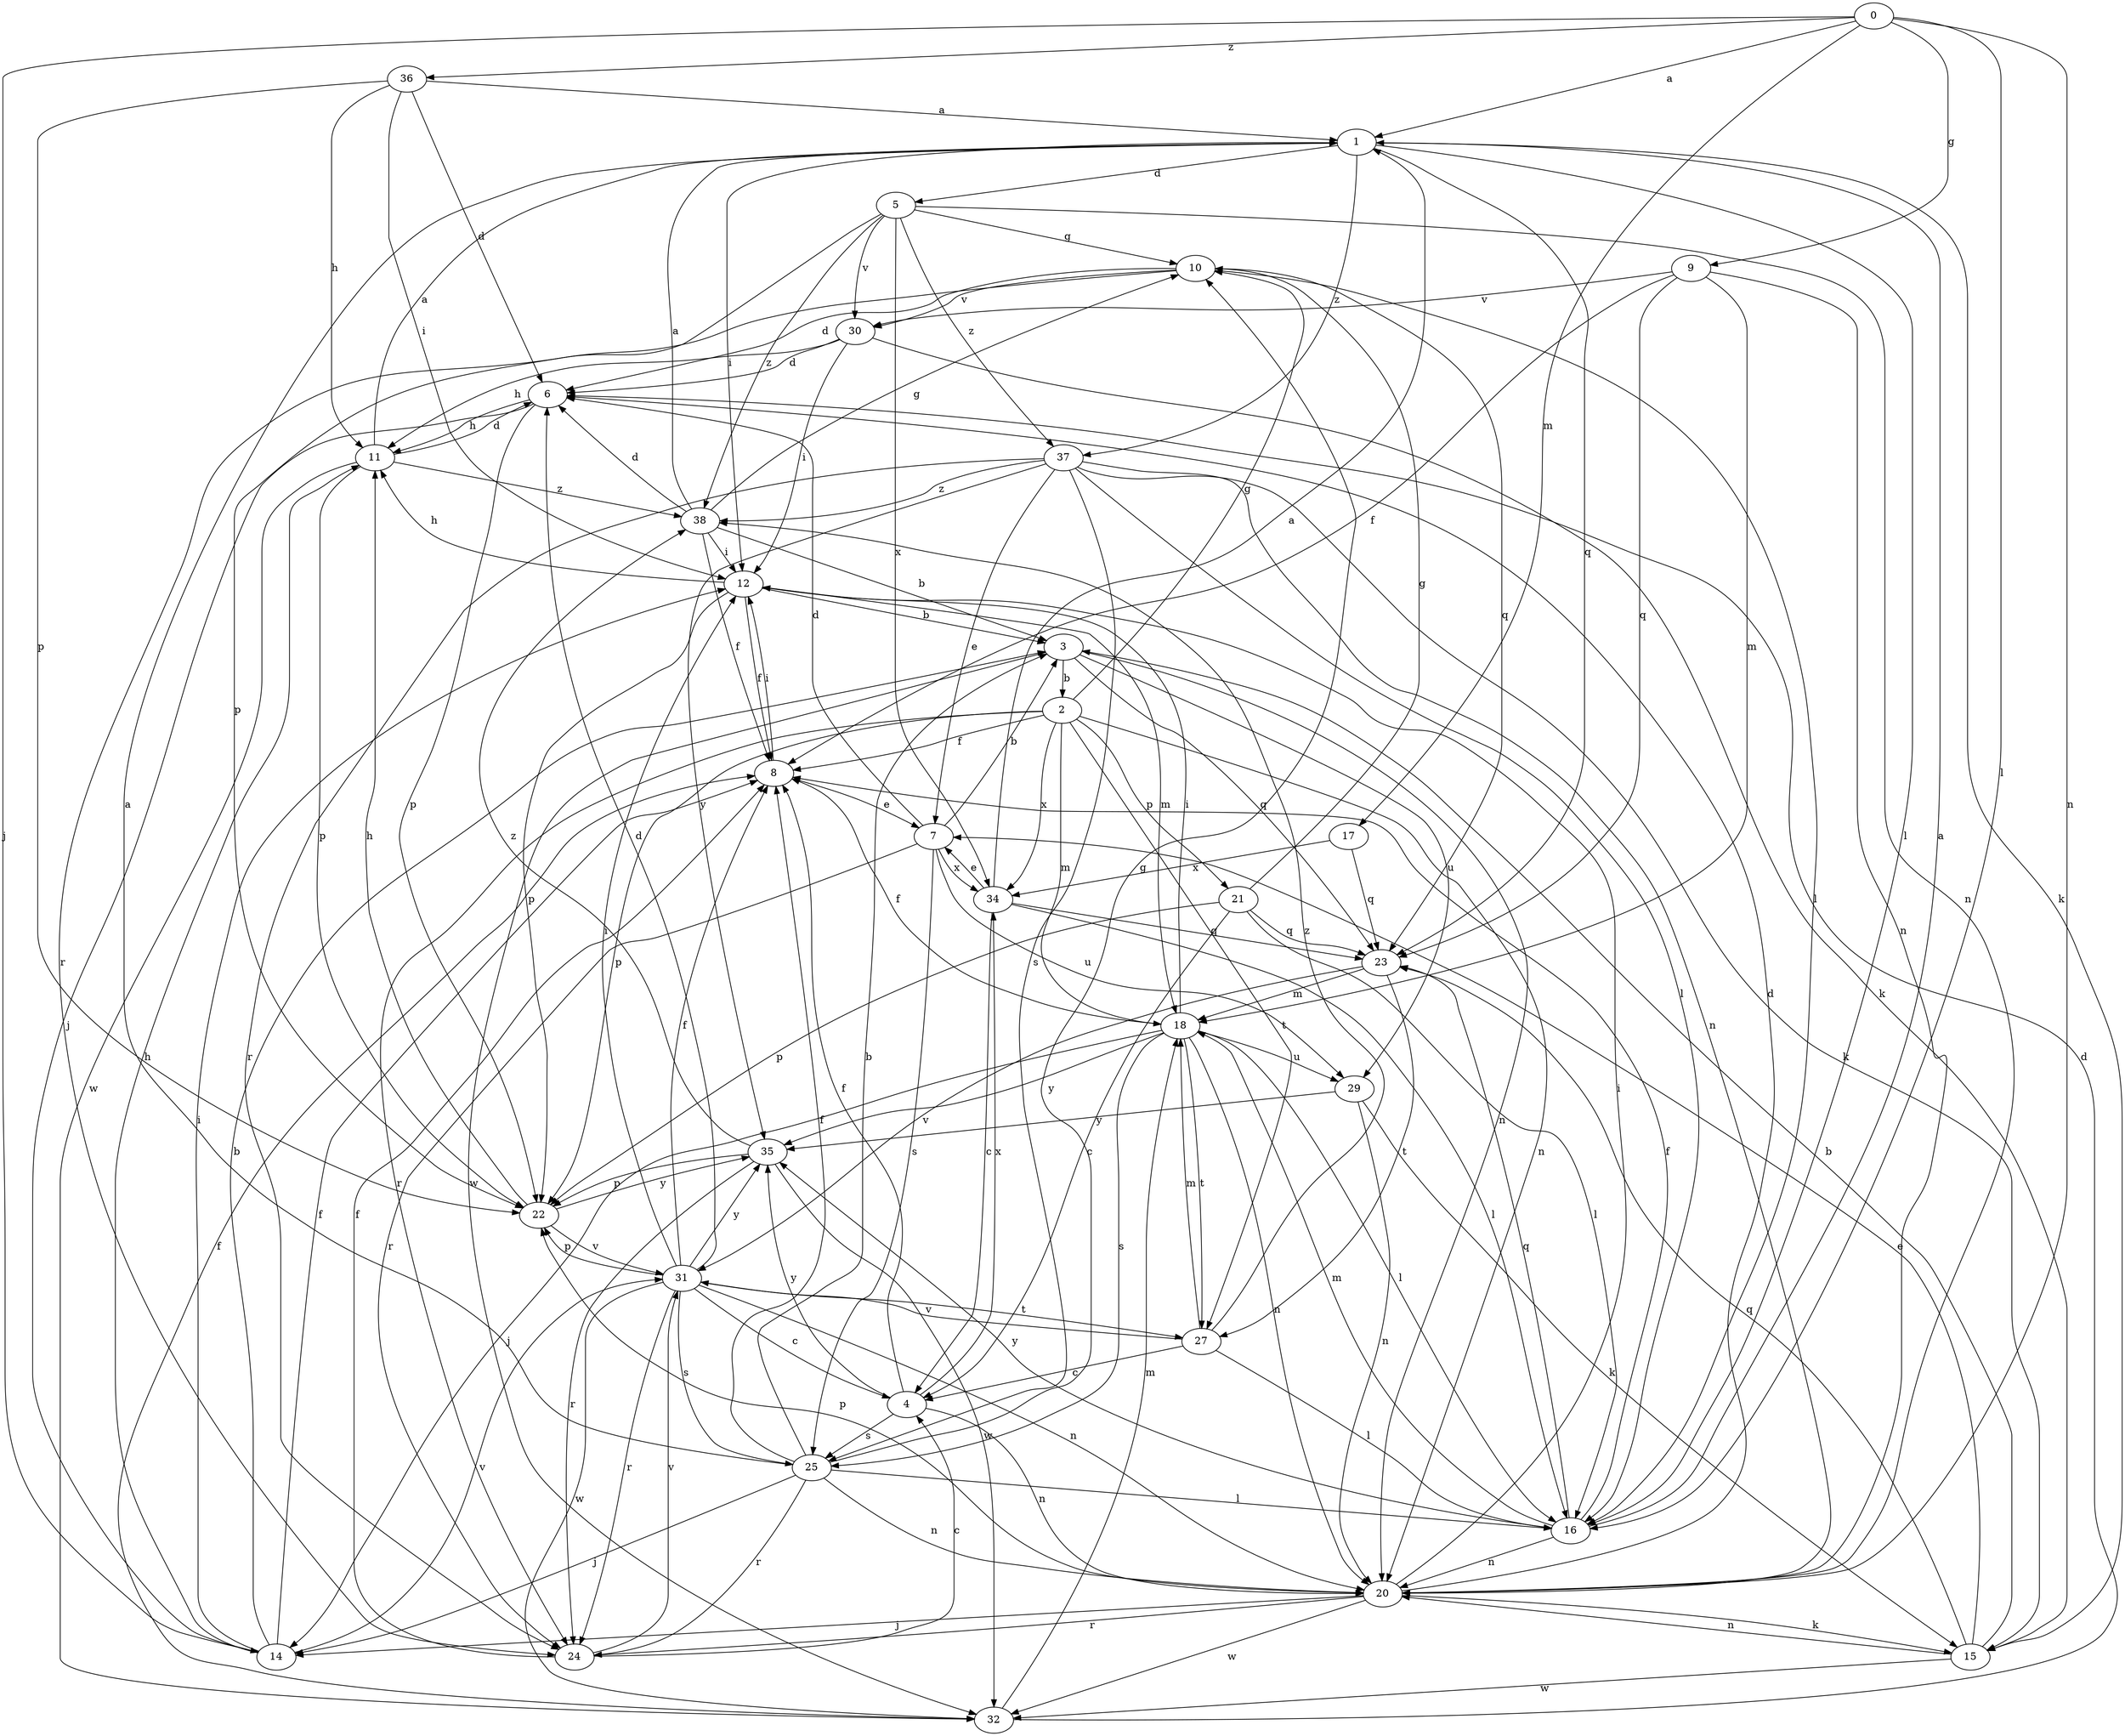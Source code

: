 strict digraph  {
0;
1;
2;
3;
4;
5;
6;
7;
8;
9;
10;
11;
12;
14;
15;
16;
17;
18;
20;
21;
22;
23;
24;
25;
27;
29;
30;
31;
32;
34;
35;
36;
37;
38;
0 -> 1  [label=a];
0 -> 9  [label=g];
0 -> 14  [label=j];
0 -> 16  [label=l];
0 -> 17  [label=m];
0 -> 20  [label=n];
0 -> 36  [label=z];
1 -> 5  [label=d];
1 -> 12  [label=i];
1 -> 15  [label=k];
1 -> 16  [label=l];
1 -> 23  [label=q];
1 -> 37  [label=z];
2 -> 8  [label=f];
2 -> 10  [label=g];
2 -> 18  [label=m];
2 -> 20  [label=n];
2 -> 21  [label=p];
2 -> 22  [label=p];
2 -> 24  [label=r];
2 -> 27  [label=t];
2 -> 34  [label=x];
3 -> 2  [label=b];
3 -> 20  [label=n];
3 -> 23  [label=q];
3 -> 29  [label=u];
3 -> 32  [label=w];
4 -> 8  [label=f];
4 -> 20  [label=n];
4 -> 25  [label=s];
4 -> 34  [label=x];
4 -> 35  [label=y];
5 -> 10  [label=g];
5 -> 20  [label=n];
5 -> 22  [label=p];
5 -> 30  [label=v];
5 -> 34  [label=x];
5 -> 37  [label=z];
5 -> 38  [label=z];
6 -> 11  [label=h];
6 -> 14  [label=j];
6 -> 22  [label=p];
7 -> 3  [label=b];
7 -> 6  [label=d];
7 -> 24  [label=r];
7 -> 25  [label=s];
7 -> 29  [label=u];
7 -> 34  [label=x];
8 -> 7  [label=e];
8 -> 12  [label=i];
9 -> 8  [label=f];
9 -> 18  [label=m];
9 -> 20  [label=n];
9 -> 23  [label=q];
9 -> 30  [label=v];
10 -> 6  [label=d];
10 -> 16  [label=l];
10 -> 23  [label=q];
10 -> 24  [label=r];
10 -> 30  [label=v];
11 -> 1  [label=a];
11 -> 6  [label=d];
11 -> 22  [label=p];
11 -> 32  [label=w];
11 -> 38  [label=z];
12 -> 3  [label=b];
12 -> 8  [label=f];
12 -> 11  [label=h];
12 -> 18  [label=m];
12 -> 22  [label=p];
14 -> 3  [label=b];
14 -> 8  [label=f];
14 -> 11  [label=h];
14 -> 12  [label=i];
14 -> 31  [label=v];
15 -> 3  [label=b];
15 -> 7  [label=e];
15 -> 20  [label=n];
15 -> 23  [label=q];
15 -> 32  [label=w];
16 -> 1  [label=a];
16 -> 8  [label=f];
16 -> 18  [label=m];
16 -> 20  [label=n];
16 -> 23  [label=q];
16 -> 35  [label=y];
17 -> 23  [label=q];
17 -> 34  [label=x];
18 -> 8  [label=f];
18 -> 12  [label=i];
18 -> 14  [label=j];
18 -> 16  [label=l];
18 -> 20  [label=n];
18 -> 25  [label=s];
18 -> 27  [label=t];
18 -> 29  [label=u];
18 -> 35  [label=y];
20 -> 6  [label=d];
20 -> 12  [label=i];
20 -> 14  [label=j];
20 -> 15  [label=k];
20 -> 22  [label=p];
20 -> 24  [label=r];
20 -> 32  [label=w];
21 -> 4  [label=c];
21 -> 10  [label=g];
21 -> 16  [label=l];
21 -> 22  [label=p];
21 -> 23  [label=q];
22 -> 11  [label=h];
22 -> 31  [label=v];
22 -> 35  [label=y];
23 -> 18  [label=m];
23 -> 27  [label=t];
23 -> 31  [label=v];
24 -> 4  [label=c];
24 -> 8  [label=f];
24 -> 31  [label=v];
25 -> 1  [label=a];
25 -> 3  [label=b];
25 -> 8  [label=f];
25 -> 10  [label=g];
25 -> 14  [label=j];
25 -> 16  [label=l];
25 -> 20  [label=n];
25 -> 24  [label=r];
27 -> 4  [label=c];
27 -> 16  [label=l];
27 -> 18  [label=m];
27 -> 31  [label=v];
27 -> 38  [label=z];
29 -> 15  [label=k];
29 -> 20  [label=n];
29 -> 35  [label=y];
30 -> 6  [label=d];
30 -> 11  [label=h];
30 -> 12  [label=i];
30 -> 15  [label=k];
31 -> 4  [label=c];
31 -> 6  [label=d];
31 -> 8  [label=f];
31 -> 12  [label=i];
31 -> 20  [label=n];
31 -> 22  [label=p];
31 -> 24  [label=r];
31 -> 25  [label=s];
31 -> 27  [label=t];
31 -> 32  [label=w];
31 -> 35  [label=y];
32 -> 6  [label=d];
32 -> 8  [label=f];
32 -> 18  [label=m];
34 -> 1  [label=a];
34 -> 4  [label=c];
34 -> 7  [label=e];
34 -> 16  [label=l];
34 -> 23  [label=q];
35 -> 22  [label=p];
35 -> 24  [label=r];
35 -> 32  [label=w];
35 -> 38  [label=z];
36 -> 1  [label=a];
36 -> 6  [label=d];
36 -> 11  [label=h];
36 -> 12  [label=i];
36 -> 22  [label=p];
37 -> 7  [label=e];
37 -> 15  [label=k];
37 -> 16  [label=l];
37 -> 20  [label=n];
37 -> 24  [label=r];
37 -> 25  [label=s];
37 -> 35  [label=y];
37 -> 38  [label=z];
38 -> 1  [label=a];
38 -> 3  [label=b];
38 -> 6  [label=d];
38 -> 8  [label=f];
38 -> 10  [label=g];
38 -> 12  [label=i];
}
